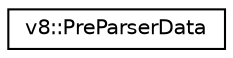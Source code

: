 digraph "Graphical Class Hierarchy"
{
  edge [fontname="Helvetica",fontsize="10",labelfontname="Helvetica",labelfontsize="10"];
  node [fontname="Helvetica",fontsize="10",shape=record];
  rankdir="LR";
  Node1 [label="v8::PreParserData",height=0.2,width=0.4,color="black", fillcolor="white", style="filled",URL="$classv8_1_1PreParserData.html"];
}
